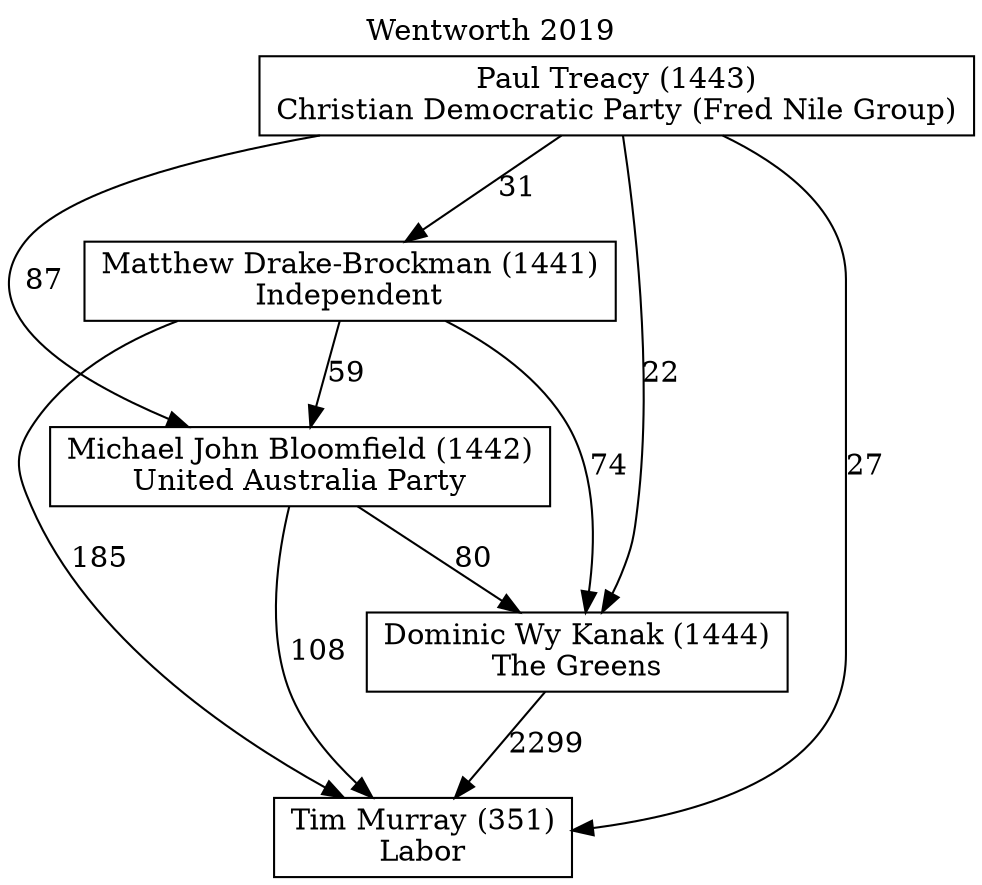 // House preference flow
digraph "Tim Murray (351)_Wentworth_2019" {
	graph [label="Wentworth 2019" labelloc=t mclimit=10]
	node [shape=box]
	"Tim Murray (351)" [label="Tim Murray (351)
Labor"]
	"Dominic Wy Kanak (1444)" [label="Dominic Wy Kanak (1444)
The Greens"]
	"Michael John Bloomfield (1442)" [label="Michael John Bloomfield (1442)
United Australia Party"]
	"Matthew Drake-Brockman (1441)" [label="Matthew Drake-Brockman (1441)
Independent"]
	"Paul Treacy (1443)" [label="Paul Treacy (1443)
Christian Democratic Party (Fred Nile Group)"]
	"Dominic Wy Kanak (1444)" -> "Tim Murray (351)" [label=2299]
	"Michael John Bloomfield (1442)" -> "Dominic Wy Kanak (1444)" [label=80]
	"Matthew Drake-Brockman (1441)" -> "Michael John Bloomfield (1442)" [label=59]
	"Paul Treacy (1443)" -> "Matthew Drake-Brockman (1441)" [label=31]
	"Michael John Bloomfield (1442)" -> "Tim Murray (351)" [label=108]
	"Matthew Drake-Brockman (1441)" -> "Tim Murray (351)" [label=185]
	"Paul Treacy (1443)" -> "Tim Murray (351)" [label=27]
	"Paul Treacy (1443)" -> "Michael John Bloomfield (1442)" [label=87]
	"Matthew Drake-Brockman (1441)" -> "Dominic Wy Kanak (1444)" [label=74]
	"Paul Treacy (1443)" -> "Dominic Wy Kanak (1444)" [label=22]
}
